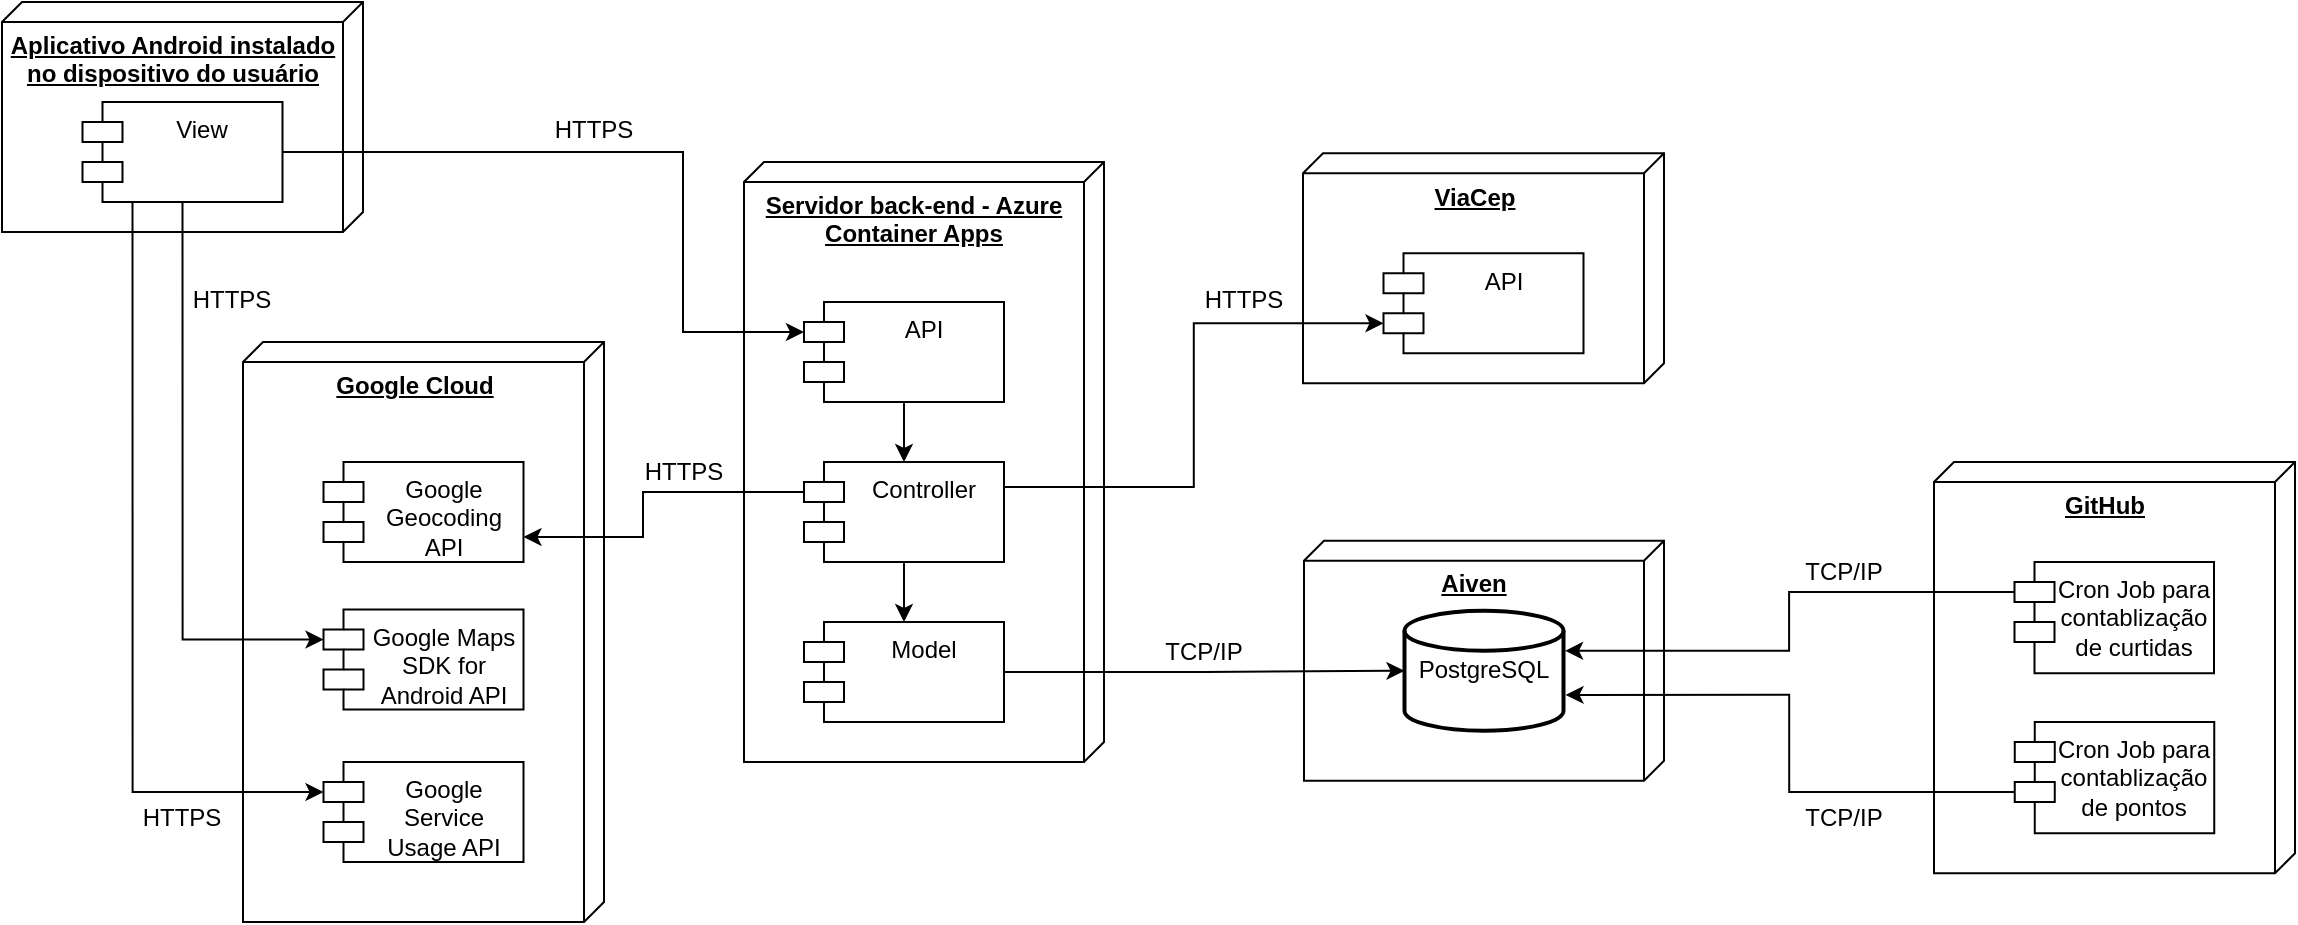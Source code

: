<mxfile version="24.7.17">
  <diagram name="Página-1" id="TyRYyZFYQ0PoQ1BtjzDm">
    <mxGraphModel dx="805" dy="432" grid="1" gridSize="10" guides="1" tooltips="1" connect="1" arrows="1" fold="1" page="1" pageScale="1" pageWidth="827" pageHeight="1169" math="0" shadow="0">
      <root>
        <mxCell id="0" />
        <mxCell id="1" parent="0" />
        <mxCell id="izTrBXzGuYpXijaBcLO6-11" value="&lt;b&gt;Google Cloud&lt;/b&gt;" style="verticalAlign=top;align=center;spacingTop=8;spacingLeft=2;spacingRight=12;shape=cube;size=10;direction=south;fontStyle=4;html=1;whiteSpace=wrap;" vertex="1" parent="1">
          <mxGeometry x="534.5" y="520" width="180.5" height="290" as="geometry" />
        </mxCell>
        <mxCell id="izTrBXzGuYpXijaBcLO6-12" value="Google Maps SDK for Android API" style="shape=module;align=left;spacingLeft=20;align=center;verticalAlign=top;whiteSpace=wrap;html=1;" vertex="1" parent="1">
          <mxGeometry x="574.75" y="653.75" width="100" height="50" as="geometry" />
        </mxCell>
        <mxCell id="izTrBXzGuYpXijaBcLO6-10" value="Google Service Usage API" style="shape=module;align=left;spacingLeft=20;align=center;verticalAlign=top;whiteSpace=wrap;html=1;" vertex="1" parent="1">
          <mxGeometry x="574.75" y="730" width="100" height="50" as="geometry" />
        </mxCell>
        <mxCell id="B19JAE3dgpmQfB5QiGH8-3" value="&lt;b&gt;Aplicativo Android instalado no dispositivo do usuário&lt;/b&gt;" style="verticalAlign=top;align=center;spacingTop=8;spacingLeft=2;spacingRight=12;shape=cube;size=10;direction=south;fontStyle=4;html=1;whiteSpace=wrap;" parent="1" vertex="1">
          <mxGeometry x="414" y="350" width="180.5" height="115" as="geometry" />
        </mxCell>
        <mxCell id="B19JAE3dgpmQfB5QiGH8-4" value="&lt;b&gt;Aiven&lt;/b&gt;" style="verticalAlign=top;align=center;spacingTop=8;spacingLeft=2;spacingRight=12;shape=cube;size=10;direction=south;fontStyle=4;html=1;whiteSpace=wrap;" parent="1" vertex="1">
          <mxGeometry x="1065" y="619.38" width="180" height="120" as="geometry" />
        </mxCell>
        <mxCell id="B19JAE3dgpmQfB5QiGH8-5" value="HTTPS" style="text;html=1;align=center;verticalAlign=middle;whiteSpace=wrap;rounded=0;" parent="1" vertex="1">
          <mxGeometry x="680" y="400" width="60" height="27.5" as="geometry" />
        </mxCell>
        <mxCell id="B19JAE3dgpmQfB5QiGH8-6" value="TCP/IP" style="text;html=1;align=center;verticalAlign=middle;whiteSpace=wrap;rounded=0;rotation=0;" parent="1" vertex="1">
          <mxGeometry x="990" y="660" width="50" height="30" as="geometry" />
        </mxCell>
        <mxCell id="B19JAE3dgpmQfB5QiGH8-7" value="&lt;b&gt;Servidor back-end - Azure Container Apps&lt;/b&gt;" style="verticalAlign=top;align=center;spacingTop=8;spacingLeft=2;spacingRight=12;shape=cube;size=10;direction=south;fontStyle=4;html=1;whiteSpace=wrap;" parent="1" vertex="1">
          <mxGeometry x="785" y="430" width="180" height="300" as="geometry" />
        </mxCell>
        <mxCell id="B19JAE3dgpmQfB5QiGH8-9" value="Model" style="shape=module;align=left;spacingLeft=20;align=center;verticalAlign=top;whiteSpace=wrap;html=1;" parent="1" vertex="1">
          <mxGeometry x="815" y="660" width="100" height="50" as="geometry" />
        </mxCell>
        <mxCell id="B19JAE3dgpmQfB5QiGH8-17" style="edgeStyle=orthogonalEdgeStyle;rounded=0;orthogonalLoop=1;jettySize=auto;html=1;entryX=0.5;entryY=0;entryDx=0;entryDy=0;" parent="1" source="B19JAE3dgpmQfB5QiGH8-10" target="B19JAE3dgpmQfB5QiGH8-12" edge="1">
          <mxGeometry relative="1" as="geometry" />
        </mxCell>
        <mxCell id="B19JAE3dgpmQfB5QiGH8-10" value="API" style="shape=module;align=left;spacingLeft=20;align=center;verticalAlign=top;whiteSpace=wrap;html=1;" parent="1" vertex="1">
          <mxGeometry x="815" y="500" width="100" height="50" as="geometry" />
        </mxCell>
        <mxCell id="B19JAE3dgpmQfB5QiGH8-18" style="edgeStyle=orthogonalEdgeStyle;rounded=0;orthogonalLoop=1;jettySize=auto;html=1;entryX=0.5;entryY=0;entryDx=0;entryDy=0;" parent="1" source="B19JAE3dgpmQfB5QiGH8-12" target="B19JAE3dgpmQfB5QiGH8-9" edge="1">
          <mxGeometry relative="1" as="geometry" />
        </mxCell>
        <mxCell id="izTrBXzGuYpXijaBcLO6-19" style="edgeStyle=orthogonalEdgeStyle;rounded=0;orthogonalLoop=1;jettySize=auto;html=1;exitX=0;exitY=0;exitDx=0;exitDy=15;exitPerimeter=0;entryX=1;entryY=0.75;entryDx=0;entryDy=0;" edge="1" parent="1" source="B19JAE3dgpmQfB5QiGH8-12" target="izTrBXzGuYpXijaBcLO6-4">
          <mxGeometry relative="1" as="geometry">
            <Array as="points">
              <mxPoint x="734.5" y="595" />
              <mxPoint x="734.5" y="618" />
            </Array>
          </mxGeometry>
        </mxCell>
        <mxCell id="B19JAE3dgpmQfB5QiGH8-12" value="Controller" style="shape=module;align=left;spacingLeft=20;align=center;verticalAlign=top;whiteSpace=wrap;html=1;" parent="1" vertex="1">
          <mxGeometry x="815" y="580" width="100" height="50" as="geometry" />
        </mxCell>
        <mxCell id="B19JAE3dgpmQfB5QiGH8-13" value="&lt;p style=&quot;line-height: 120%;&quot;&gt;PostgreSQL&lt;/p&gt;" style="strokeWidth=2;html=1;shape=mxgraph.flowchart.database;whiteSpace=wrap;" parent="1" vertex="1">
          <mxGeometry x="1115.25" y="654.38" width="79.5" height="60" as="geometry" />
        </mxCell>
        <mxCell id="B19JAE3dgpmQfB5QiGH8-20" style="edgeStyle=orthogonalEdgeStyle;rounded=0;orthogonalLoop=1;jettySize=auto;html=1;entryX=0;entryY=0;entryDx=0;entryDy=15;entryPerimeter=0;exitX=1;exitY=0.5;exitDx=0;exitDy=0;" parent="1" source="N_O1ftgiYETgSN5_gGjN-1" target="B19JAE3dgpmQfB5QiGH8-10" edge="1">
          <mxGeometry relative="1" as="geometry">
            <Array as="points">
              <mxPoint x="754.5" y="425" />
              <mxPoint x="754.5" y="515" />
            </Array>
          </mxGeometry>
        </mxCell>
        <mxCell id="B19JAE3dgpmQfB5QiGH8-22" style="edgeStyle=orthogonalEdgeStyle;rounded=0;orthogonalLoop=1;jettySize=auto;html=1;entryX=0;entryY=0.5;entryDx=0;entryDy=0;entryPerimeter=0;" parent="1" source="B19JAE3dgpmQfB5QiGH8-9" target="B19JAE3dgpmQfB5QiGH8-13" edge="1">
          <mxGeometry relative="1" as="geometry" />
        </mxCell>
        <mxCell id="N_O1ftgiYETgSN5_gGjN-1" value="View" style="shape=module;align=left;spacingLeft=20;align=center;verticalAlign=top;whiteSpace=wrap;html=1;" parent="1" vertex="1">
          <mxGeometry x="454.25" y="400" width="100" height="50" as="geometry" />
        </mxCell>
        <mxCell id="izTrBXzGuYpXijaBcLO6-1" value="&lt;b&gt;ViaCep&lt;/b&gt;" style="verticalAlign=top;align=center;spacingTop=8;spacingLeft=2;spacingRight=12;shape=cube;size=10;direction=south;fontStyle=4;html=1;whiteSpace=wrap;" vertex="1" parent="1">
          <mxGeometry x="1064.5" y="425.63" width="180.5" height="115" as="geometry" />
        </mxCell>
        <mxCell id="izTrBXzGuYpXijaBcLO6-2" value="API" style="shape=module;align=left;spacingLeft=20;align=center;verticalAlign=top;whiteSpace=wrap;html=1;" vertex="1" parent="1">
          <mxGeometry x="1104.75" y="475.63" width="100" height="50" as="geometry" />
        </mxCell>
        <mxCell id="izTrBXzGuYpXijaBcLO6-4" value="Google Geocoding API" style="shape=module;align=left;spacingLeft=20;align=center;verticalAlign=top;whiteSpace=wrap;html=1;" vertex="1" parent="1">
          <mxGeometry x="574.75" y="580" width="100" height="50" as="geometry" />
        </mxCell>
        <mxCell id="izTrBXzGuYpXijaBcLO6-6" style="edgeStyle=orthogonalEdgeStyle;rounded=0;orthogonalLoop=1;jettySize=auto;html=1;exitX=1;exitY=0.25;exitDx=0;exitDy=0;entryX=0;entryY=0;entryDx=0;entryDy=35;entryPerimeter=0;" edge="1" parent="1" source="B19JAE3dgpmQfB5QiGH8-12" target="izTrBXzGuYpXijaBcLO6-2">
          <mxGeometry relative="1" as="geometry" />
        </mxCell>
        <mxCell id="izTrBXzGuYpXijaBcLO6-7" value="HTTPS" style="text;html=1;align=center;verticalAlign=middle;whiteSpace=wrap;rounded=0;rotation=0;" vertex="1" parent="1">
          <mxGeometry x="1010" y="483.75" width="50" height="30" as="geometry" />
        </mxCell>
        <mxCell id="izTrBXzGuYpXijaBcLO6-16" style="edgeStyle=orthogonalEdgeStyle;rounded=0;orthogonalLoop=1;jettySize=auto;html=1;exitX=0.5;exitY=1;exitDx=0;exitDy=0;entryX=0;entryY=0;entryDx=0;entryDy=15;entryPerimeter=0;" edge="1" parent="1" source="N_O1ftgiYETgSN5_gGjN-1" target="izTrBXzGuYpXijaBcLO6-12">
          <mxGeometry relative="1" as="geometry" />
        </mxCell>
        <mxCell id="izTrBXzGuYpXijaBcLO6-17" style="edgeStyle=orthogonalEdgeStyle;rounded=0;orthogonalLoop=1;jettySize=auto;html=1;exitX=0.25;exitY=1;exitDx=0;exitDy=0;entryX=0;entryY=0;entryDx=0;entryDy=15;entryPerimeter=0;" edge="1" parent="1" source="N_O1ftgiYETgSN5_gGjN-1" target="izTrBXzGuYpXijaBcLO6-10">
          <mxGeometry relative="1" as="geometry" />
        </mxCell>
        <mxCell id="izTrBXzGuYpXijaBcLO6-20" value="HTTPS" style="text;html=1;align=center;verticalAlign=middle;whiteSpace=wrap;rounded=0;" vertex="1" parent="1">
          <mxGeometry x="725" y="572" width="60" height="25" as="geometry" />
        </mxCell>
        <mxCell id="izTrBXzGuYpXijaBcLO6-23" value="HTTPS" style="text;html=1;align=center;verticalAlign=middle;whiteSpace=wrap;rounded=0;" vertex="1" parent="1">
          <mxGeometry x="504.25" y="486.25" width="50" height="25" as="geometry" />
        </mxCell>
        <mxCell id="izTrBXzGuYpXijaBcLO6-24" value="HTTPS" style="text;html=1;align=center;verticalAlign=middle;whiteSpace=wrap;rounded=0;" vertex="1" parent="1">
          <mxGeometry x="479.25" y="745" width="50" height="25" as="geometry" />
        </mxCell>
        <mxCell id="izTrBXzGuYpXijaBcLO6-28" value="&lt;b&gt;GitHub&lt;/b&gt;" style="verticalAlign=top;align=center;spacingTop=8;spacingLeft=2;spacingRight=12;shape=cube;size=10;direction=south;fontStyle=4;html=1;whiteSpace=wrap;" vertex="1" parent="1">
          <mxGeometry x="1380" y="580" width="180.5" height="205.62" as="geometry" />
        </mxCell>
        <mxCell id="izTrBXzGuYpXijaBcLO6-29" value="Cron Job para contablização de curtidas" style="shape=module;align=left;spacingLeft=20;align=center;verticalAlign=top;whiteSpace=wrap;html=1;" vertex="1" parent="1">
          <mxGeometry x="1420.25" y="630" width="99.75" height="55.62" as="geometry" />
        </mxCell>
        <mxCell id="izTrBXzGuYpXijaBcLO6-30" value="Cron Job para contablização de pontos" style="shape=module;align=left;spacingLeft=20;align=center;verticalAlign=top;whiteSpace=wrap;html=1;" vertex="1" parent="1">
          <mxGeometry x="1420.38" y="710" width="99.75" height="55.62" as="geometry" />
        </mxCell>
        <mxCell id="izTrBXzGuYpXijaBcLO6-31" style="edgeStyle=orthogonalEdgeStyle;rounded=0;orthogonalLoop=1;jettySize=auto;html=1;exitX=0;exitY=0;exitDx=0;exitDy=15;exitPerimeter=0;entryX=1.01;entryY=0.334;entryDx=0;entryDy=0;entryPerimeter=0;" edge="1" parent="1" source="izTrBXzGuYpXijaBcLO6-29" target="B19JAE3dgpmQfB5QiGH8-13">
          <mxGeometry relative="1" as="geometry" />
        </mxCell>
        <mxCell id="izTrBXzGuYpXijaBcLO6-32" style="edgeStyle=orthogonalEdgeStyle;rounded=0;orthogonalLoop=1;jettySize=auto;html=1;exitX=0;exitY=0;exitDx=0;exitDy=35;exitPerimeter=0;entryX=1.013;entryY=0.701;entryDx=0;entryDy=0;entryPerimeter=0;" edge="1" parent="1" source="izTrBXzGuYpXijaBcLO6-30" target="B19JAE3dgpmQfB5QiGH8-13">
          <mxGeometry relative="1" as="geometry" />
        </mxCell>
        <mxCell id="izTrBXzGuYpXijaBcLO6-33" value="TCP/IP" style="text;html=1;align=center;verticalAlign=middle;whiteSpace=wrap;rounded=0;rotation=0;" vertex="1" parent="1">
          <mxGeometry x="1310" y="619.38" width="50" height="30.62" as="geometry" />
        </mxCell>
        <mxCell id="izTrBXzGuYpXijaBcLO6-35" value="TCP/IP" style="text;html=1;align=center;verticalAlign=middle;whiteSpace=wrap;rounded=0;rotation=0;" vertex="1" parent="1">
          <mxGeometry x="1310" y="742.19" width="50" height="30.62" as="geometry" />
        </mxCell>
      </root>
    </mxGraphModel>
  </diagram>
</mxfile>
